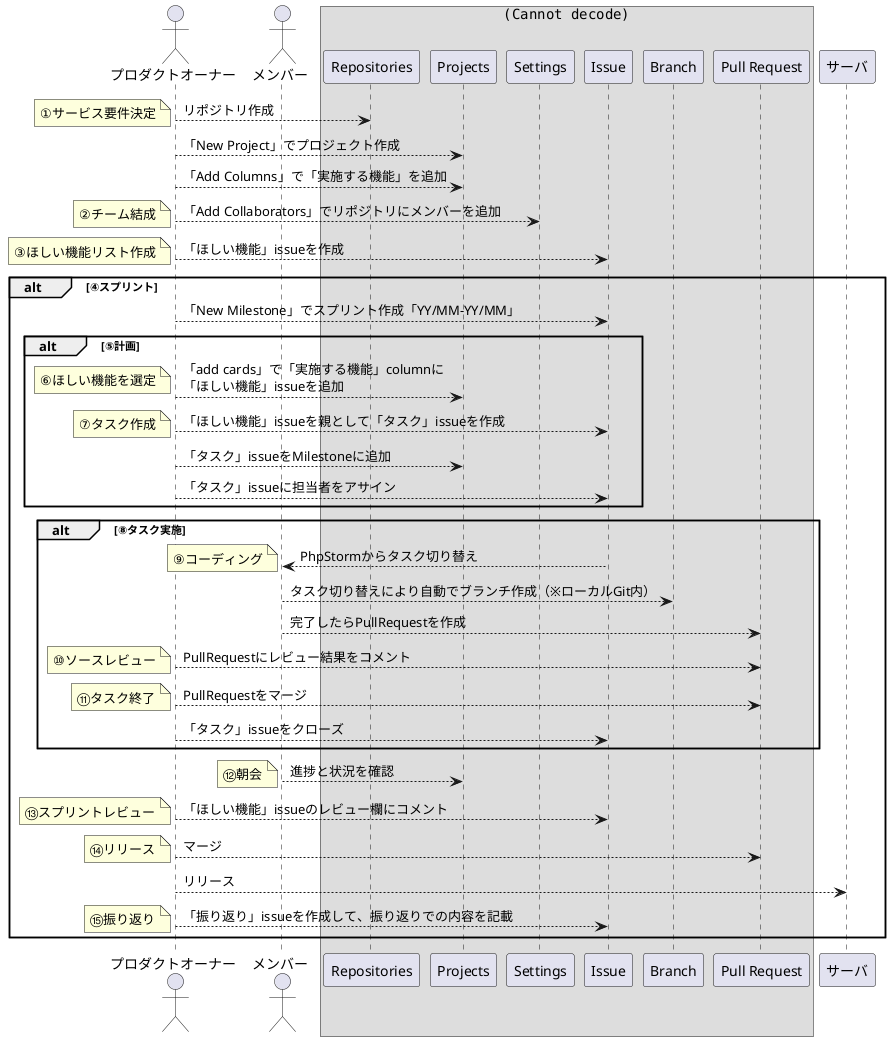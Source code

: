 @startuml
'hide footbox

actor "プロダクトオーナー" as Owner
actor "メンバー" as User

box "<img src=images/github.png>"
	participant "Repositories" as Repositories
	participant  "Projects" as Projects
	participant "Settings" as Settings
	participant "Issue" as Issue
	participant "Branch" as Branch
	participant "Pull Request" as Pr
end box

participant "サーバ" as Srv

Owner --> Repositories: リポジトリ作成
note left
①サービス要件決定
end note
Owner --> Projects: 「New Project」でプロジェクト作成
Owner --> Projects: 「Add Columns」で「実施する機能」を追加

Owner --> Settings: 「Add Collaborators」でリポジトリにメンバーを追加
note left
②チーム結成
end note

Owner --> Issue: 「ほしい機能」issueを作成
note left
③ほしい機能リスト作成
end note

alt ④スプリント
    Owner --> Issue: 「New Milestone」でスプリント作成「YY/MM-YY/MM」
    alt ⑤計画
        Owner --> Projects: 「add cards」で「実施する機能」columnに\n「ほしい機能」issueを追加
        note left
        ⑥ほしい機能を選定
        end note

        Owner --> Issue: 「ほしい機能」issueを親として「タスク」issueを作成
        note left
        ⑦タスク作成
        end note
        Owner --> Projects: 「タスク」issueをMilestoneに追加
        Owner --> Issue: 「タスク」issueに担当者をアサイン
    end

    alt ⑧タスク実施
        Issue --> User : PhpStormからタスク切り替え
        note left
        ⑨コーディング
        end note
        User ---> Branch : タスク切り替えにより自動でブランチ作成（※ローカルGit内）
        User --> Pr: 完了したらPullRequestを作成

        Owner --> Pr: PullRequestにレビュー結果をコメント
        note left
        ⑩ソースレビュー
        end note

        Owner --> Pr: PullRequestをマージ
        note left
        ⑪タスク終了
        end note
        Owner --> Issue: 「タスク」issueをクローズ
    end

    User --> Projects: 進捗と状況を確認
    note left
    ⑫朝会
    end note

    Owner --> Issue: 「ほしい機能」issueのレビュー欄にコメント
    note left
    ⑬スプリントレビュー
    end note

    Owner --> Pr: マージ
    note left
    ⑭リリース
    end note
    Owner --> Srv: リリース

    Owner --> Issue: 「振り返り」issueを作成して、振り返りでの内容を記載
    note left
    ⑮振り返り
    end note


end

@enduml